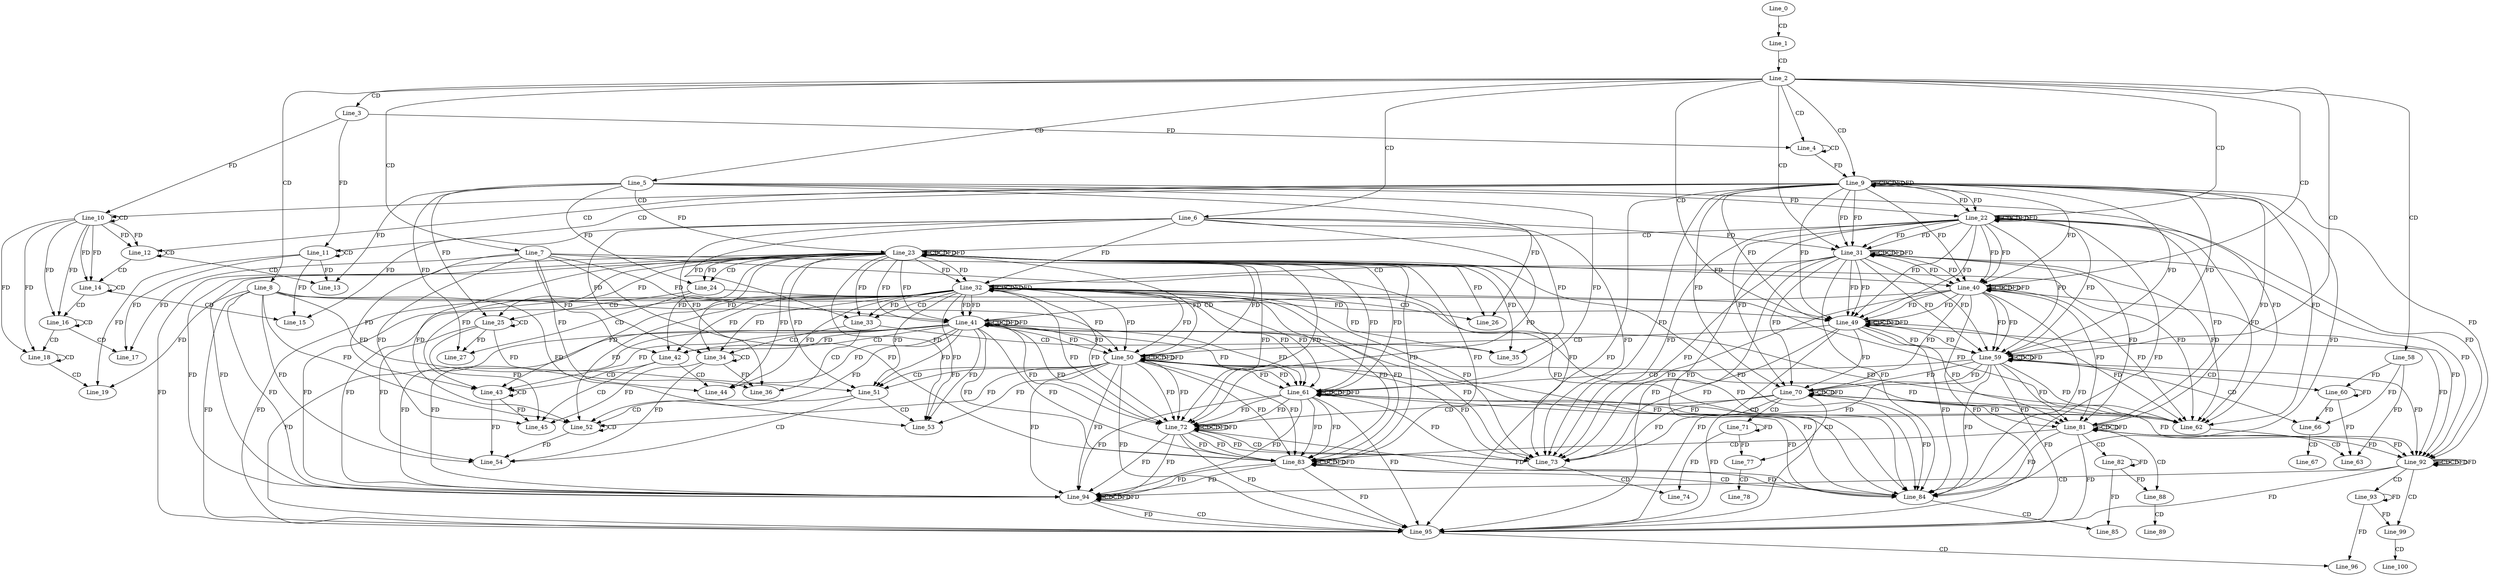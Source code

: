 digraph G {
  Line_0;
  Line_1;
  Line_2;
  Line_3;
  Line_4;
  Line_4;
  Line_5;
  Line_6;
  Line_7;
  Line_8;
  Line_9;
  Line_9;
  Line_9;
  Line_10;
  Line_10;
  Line_11;
  Line_11;
  Line_12;
  Line_12;
  Line_13;
  Line_14;
  Line_14;
  Line_15;
  Line_16;
  Line_16;
  Line_17;
  Line_18;
  Line_18;
  Line_19;
  Line_22;
  Line_22;
  Line_22;
  Line_22;
  Line_23;
  Line_23;
  Line_23;
  Line_23;
  Line_24;
  Line_24;
  Line_24;
  Line_25;
  Line_25;
  Line_26;
  Line_26;
  Line_27;
  Line_31;
  Line_31;
  Line_31;
  Line_31;
  Line_32;
  Line_32;
  Line_32;
  Line_32;
  Line_33;
  Line_33;
  Line_33;
  Line_34;
  Line_34;
  Line_35;
  Line_35;
  Line_36;
  Line_40;
  Line_40;
  Line_40;
  Line_40;
  Line_41;
  Line_41;
  Line_41;
  Line_41;
  Line_42;
  Line_42;
  Line_42;
  Line_43;
  Line_43;
  Line_44;
  Line_44;
  Line_45;
  Line_49;
  Line_49;
  Line_49;
  Line_49;
  Line_50;
  Line_50;
  Line_50;
  Line_50;
  Line_51;
  Line_51;
  Line_51;
  Line_52;
  Line_52;
  Line_53;
  Line_53;
  Line_54;
  Line_58;
  Line_59;
  Line_59;
  Line_59;
  Line_60;
  Line_61;
  Line_61;
  Line_61;
  Line_61;
  Line_62;
  Line_62;
  Line_63;
  Line_66;
  Line_67;
  Line_70;
  Line_70;
  Line_70;
  Line_71;
  Line_72;
  Line_72;
  Line_72;
  Line_72;
  Line_73;
  Line_73;
  Line_74;
  Line_77;
  Line_78;
  Line_81;
  Line_81;
  Line_81;
  Line_82;
  Line_83;
  Line_83;
  Line_83;
  Line_83;
  Line_84;
  Line_84;
  Line_85;
  Line_88;
  Line_89;
  Line_92;
  Line_92;
  Line_92;
  Line_93;
  Line_94;
  Line_94;
  Line_94;
  Line_94;
  Line_95;
  Line_95;
  Line_96;
  Line_99;
  Line_100;
  Line_0 -> Line_1 [ label="CD" ];
  Line_1 -> Line_2 [ label="CD" ];
  Line_2 -> Line_3 [ label="CD" ];
  Line_2 -> Line_4 [ label="CD" ];
  Line_4 -> Line_4 [ label="CD" ];
  Line_3 -> Line_4 [ label="FD" ];
  Line_2 -> Line_5 [ label="CD" ];
  Line_2 -> Line_6 [ label="CD" ];
  Line_2 -> Line_7 [ label="CD" ];
  Line_2 -> Line_8 [ label="CD" ];
  Line_2 -> Line_9 [ label="CD" ];
  Line_9 -> Line_9 [ label="CD" ];
  Line_4 -> Line_9 [ label="FD" ];
  Line_9 -> Line_9 [ label="CD" ];
  Line_9 -> Line_9 [ label="FD" ];
  Line_9 -> Line_10 [ label="CD" ];
  Line_10 -> Line_10 [ label="CD" ];
  Line_3 -> Line_10 [ label="FD" ];
  Line_9 -> Line_11 [ label="CD" ];
  Line_11 -> Line_11 [ label="CD" ];
  Line_3 -> Line_11 [ label="FD" ];
  Line_9 -> Line_12 [ label="CD" ];
  Line_10 -> Line_12 [ label="FD" ];
  Line_12 -> Line_12 [ label="CD" ];
  Line_10 -> Line_12 [ label="FD" ];
  Line_12 -> Line_13 [ label="CD" ];
  Line_5 -> Line_13 [ label="FD" ];
  Line_11 -> Line_13 [ label="FD" ];
  Line_12 -> Line_14 [ label="CD" ];
  Line_10 -> Line_14 [ label="FD" ];
  Line_14 -> Line_14 [ label="CD" ];
  Line_10 -> Line_14 [ label="FD" ];
  Line_14 -> Line_15 [ label="CD" ];
  Line_6 -> Line_15 [ label="FD" ];
  Line_11 -> Line_15 [ label="FD" ];
  Line_14 -> Line_16 [ label="CD" ];
  Line_10 -> Line_16 [ label="FD" ];
  Line_16 -> Line_16 [ label="CD" ];
  Line_10 -> Line_16 [ label="FD" ];
  Line_16 -> Line_17 [ label="CD" ];
  Line_7 -> Line_17 [ label="FD" ];
  Line_11 -> Line_17 [ label="FD" ];
  Line_16 -> Line_18 [ label="CD" ];
  Line_10 -> Line_18 [ label="FD" ];
  Line_18 -> Line_18 [ label="CD" ];
  Line_10 -> Line_18 [ label="FD" ];
  Line_18 -> Line_19 [ label="CD" ];
  Line_8 -> Line_19 [ label="FD" ];
  Line_11 -> Line_19 [ label="FD" ];
  Line_2 -> Line_22 [ label="CD" ];
  Line_22 -> Line_22 [ label="CD" ];
  Line_9 -> Line_22 [ label="FD" ];
  Line_5 -> Line_22 [ label="FD" ];
  Line_22 -> Line_22 [ label="CD" ];
  Line_22 -> Line_22 [ label="FD" ];
  Line_9 -> Line_22 [ label="FD" ];
  Line_22 -> Line_23 [ label="CD" ];
  Line_23 -> Line_23 [ label="CD" ];
  Line_5 -> Line_23 [ label="FD" ];
  Line_23 -> Line_23 [ label="CD" ];
  Line_23 -> Line_23 [ label="FD" ];
  Line_23 -> Line_24 [ label="CD" ];
  Line_5 -> Line_24 [ label="FD" ];
  Line_23 -> Line_24 [ label="FD" ];
  Line_24 -> Line_25 [ label="CD" ];
  Line_25 -> Line_25 [ label="CD" ];
  Line_5 -> Line_25 [ label="FD" ];
  Line_23 -> Line_25 [ label="FD" ];
  Line_24 -> Line_26 [ label="CD" ];
  Line_5 -> Line_26 [ label="FD" ];
  Line_23 -> Line_26 [ label="FD" ];
  Line_24 -> Line_27 [ label="CD" ];
  Line_5 -> Line_27 [ label="FD" ];
  Line_25 -> Line_27 [ label="FD" ];
  Line_2 -> Line_31 [ label="CD" ];
  Line_31 -> Line_31 [ label="CD" ];
  Line_22 -> Line_31 [ label="FD" ];
  Line_9 -> Line_31 [ label="FD" ];
  Line_6 -> Line_31 [ label="FD" ];
  Line_31 -> Line_31 [ label="CD" ];
  Line_31 -> Line_31 [ label="FD" ];
  Line_22 -> Line_31 [ label="FD" ];
  Line_9 -> Line_31 [ label="FD" ];
  Line_31 -> Line_32 [ label="CD" ];
  Line_32 -> Line_32 [ label="CD" ];
  Line_23 -> Line_32 [ label="FD" ];
  Line_6 -> Line_32 [ label="FD" ];
  Line_32 -> Line_32 [ label="CD" ];
  Line_32 -> Line_32 [ label="FD" ];
  Line_23 -> Line_32 [ label="FD" ];
  Line_32 -> Line_33 [ label="CD" ];
  Line_6 -> Line_33 [ label="FD" ];
  Line_32 -> Line_33 [ label="FD" ];
  Line_23 -> Line_33 [ label="FD" ];
  Line_33 -> Line_34 [ label="CD" ];
  Line_34 -> Line_34 [ label="CD" ];
  Line_6 -> Line_34 [ label="FD" ];
  Line_32 -> Line_34 [ label="FD" ];
  Line_23 -> Line_34 [ label="FD" ];
  Line_33 -> Line_35 [ label="CD" ];
  Line_6 -> Line_35 [ label="FD" ];
  Line_32 -> Line_35 [ label="FD" ];
  Line_23 -> Line_35 [ label="FD" ];
  Line_33 -> Line_36 [ label="CD" ];
  Line_6 -> Line_36 [ label="FD" ];
  Line_34 -> Line_36 [ label="FD" ];
  Line_25 -> Line_36 [ label="FD" ];
  Line_2 -> Line_40 [ label="CD" ];
  Line_40 -> Line_40 [ label="CD" ];
  Line_31 -> Line_40 [ label="FD" ];
  Line_22 -> Line_40 [ label="FD" ];
  Line_9 -> Line_40 [ label="FD" ];
  Line_7 -> Line_40 [ label="FD" ];
  Line_40 -> Line_40 [ label="CD" ];
  Line_40 -> Line_40 [ label="FD" ];
  Line_31 -> Line_40 [ label="FD" ];
  Line_22 -> Line_40 [ label="FD" ];
  Line_9 -> Line_40 [ label="FD" ];
  Line_40 -> Line_41 [ label="CD" ];
  Line_41 -> Line_41 [ label="CD" ];
  Line_32 -> Line_41 [ label="FD" ];
  Line_23 -> Line_41 [ label="FD" ];
  Line_7 -> Line_41 [ label="FD" ];
  Line_41 -> Line_41 [ label="CD" ];
  Line_41 -> Line_41 [ label="FD" ];
  Line_32 -> Line_41 [ label="FD" ];
  Line_23 -> Line_41 [ label="FD" ];
  Line_41 -> Line_42 [ label="CD" ];
  Line_7 -> Line_42 [ label="FD" ];
  Line_41 -> Line_42 [ label="FD" ];
  Line_32 -> Line_42 [ label="FD" ];
  Line_23 -> Line_42 [ label="FD" ];
  Line_42 -> Line_43 [ label="CD" ];
  Line_43 -> Line_43 [ label="CD" ];
  Line_7 -> Line_43 [ label="FD" ];
  Line_41 -> Line_43 [ label="FD" ];
  Line_32 -> Line_43 [ label="FD" ];
  Line_23 -> Line_43 [ label="FD" ];
  Line_42 -> Line_44 [ label="CD" ];
  Line_7 -> Line_44 [ label="FD" ];
  Line_41 -> Line_44 [ label="FD" ];
  Line_32 -> Line_44 [ label="FD" ];
  Line_23 -> Line_44 [ label="FD" ];
  Line_42 -> Line_45 [ label="CD" ];
  Line_7 -> Line_45 [ label="FD" ];
  Line_43 -> Line_45 [ label="FD" ];
  Line_34 -> Line_45 [ label="FD" ];
  Line_25 -> Line_45 [ label="FD" ];
  Line_2 -> Line_49 [ label="CD" ];
  Line_49 -> Line_49 [ label="CD" ];
  Line_40 -> Line_49 [ label="FD" ];
  Line_31 -> Line_49 [ label="FD" ];
  Line_22 -> Line_49 [ label="FD" ];
  Line_9 -> Line_49 [ label="FD" ];
  Line_8 -> Line_49 [ label="FD" ];
  Line_49 -> Line_49 [ label="CD" ];
  Line_49 -> Line_49 [ label="FD" ];
  Line_40 -> Line_49 [ label="FD" ];
  Line_31 -> Line_49 [ label="FD" ];
  Line_22 -> Line_49 [ label="FD" ];
  Line_9 -> Line_49 [ label="FD" ];
  Line_49 -> Line_50 [ label="CD" ];
  Line_50 -> Line_50 [ label="CD" ];
  Line_41 -> Line_50 [ label="FD" ];
  Line_32 -> Line_50 [ label="FD" ];
  Line_23 -> Line_50 [ label="FD" ];
  Line_8 -> Line_50 [ label="FD" ];
  Line_50 -> Line_50 [ label="CD" ];
  Line_50 -> Line_50 [ label="FD" ];
  Line_41 -> Line_50 [ label="FD" ];
  Line_32 -> Line_50 [ label="FD" ];
  Line_23 -> Line_50 [ label="FD" ];
  Line_50 -> Line_51 [ label="CD" ];
  Line_8 -> Line_51 [ label="FD" ];
  Line_50 -> Line_51 [ label="FD" ];
  Line_41 -> Line_51 [ label="FD" ];
  Line_32 -> Line_51 [ label="FD" ];
  Line_23 -> Line_51 [ label="FD" ];
  Line_51 -> Line_52 [ label="CD" ];
  Line_52 -> Line_52 [ label="CD" ];
  Line_8 -> Line_52 [ label="FD" ];
  Line_50 -> Line_52 [ label="FD" ];
  Line_41 -> Line_52 [ label="FD" ];
  Line_32 -> Line_52 [ label="FD" ];
  Line_23 -> Line_52 [ label="FD" ];
  Line_51 -> Line_53 [ label="CD" ];
  Line_8 -> Line_53 [ label="FD" ];
  Line_50 -> Line_53 [ label="FD" ];
  Line_41 -> Line_53 [ label="FD" ];
  Line_32 -> Line_53 [ label="FD" ];
  Line_23 -> Line_53 [ label="FD" ];
  Line_51 -> Line_54 [ label="CD" ];
  Line_8 -> Line_54 [ label="FD" ];
  Line_52 -> Line_54 [ label="FD" ];
  Line_43 -> Line_54 [ label="FD" ];
  Line_34 -> Line_54 [ label="FD" ];
  Line_25 -> Line_54 [ label="FD" ];
  Line_2 -> Line_58 [ label="CD" ];
  Line_2 -> Line_59 [ label="CD" ];
  Line_59 -> Line_59 [ label="CD" ];
  Line_49 -> Line_59 [ label="FD" ];
  Line_40 -> Line_59 [ label="FD" ];
  Line_31 -> Line_59 [ label="FD" ];
  Line_22 -> Line_59 [ label="FD" ];
  Line_9 -> Line_59 [ label="FD" ];
  Line_59 -> Line_59 [ label="CD" ];
  Line_59 -> Line_59 [ label="FD" ];
  Line_49 -> Line_59 [ label="FD" ];
  Line_40 -> Line_59 [ label="FD" ];
  Line_31 -> Line_59 [ label="FD" ];
  Line_22 -> Line_59 [ label="FD" ];
  Line_9 -> Line_59 [ label="FD" ];
  Line_59 -> Line_60 [ label="CD" ];
  Line_60 -> Line_60 [ label="FD" ];
  Line_58 -> Line_60 [ label="FD" ];
  Line_59 -> Line_61 [ label="CD" ];
  Line_61 -> Line_61 [ label="CD" ];
  Line_50 -> Line_61 [ label="FD" ];
  Line_41 -> Line_61 [ label="FD" ];
  Line_32 -> Line_61 [ label="FD" ];
  Line_23 -> Line_61 [ label="FD" ];
  Line_5 -> Line_61 [ label="FD" ];
  Line_61 -> Line_61 [ label="CD" ];
  Line_61 -> Line_61 [ label="FD" ];
  Line_50 -> Line_61 [ label="FD" ];
  Line_41 -> Line_61 [ label="FD" ];
  Line_32 -> Line_61 [ label="FD" ];
  Line_23 -> Line_61 [ label="FD" ];
  Line_61 -> Line_62 [ label="CD" ];
  Line_59 -> Line_62 [ label="FD" ];
  Line_49 -> Line_62 [ label="FD" ];
  Line_40 -> Line_62 [ label="FD" ];
  Line_31 -> Line_62 [ label="FD" ];
  Line_22 -> Line_62 [ label="FD" ];
  Line_9 -> Line_62 [ label="FD" ];
  Line_5 -> Line_62 [ label="FD" ];
  Line_61 -> Line_62 [ label="FD" ];
  Line_50 -> Line_62 [ label="FD" ];
  Line_41 -> Line_62 [ label="FD" ];
  Line_32 -> Line_62 [ label="FD" ];
  Line_23 -> Line_62 [ label="FD" ];
  Line_62 -> Line_63 [ label="CD" ];
  Line_60 -> Line_63 [ label="FD" ];
  Line_58 -> Line_63 [ label="FD" ];
  Line_59 -> Line_66 [ label="CD" ];
  Line_60 -> Line_66 [ label="FD" ];
  Line_58 -> Line_66 [ label="FD" ];
  Line_66 -> Line_67 [ label="CD" ];
  Line_70 -> Line_70 [ label="CD" ];
  Line_59 -> Line_70 [ label="FD" ];
  Line_70 -> Line_70 [ label="CD" ];
  Line_70 -> Line_70 [ label="FD" ];
  Line_59 -> Line_70 [ label="FD" ];
  Line_49 -> Line_70 [ label="FD" ];
  Line_40 -> Line_70 [ label="FD" ];
  Line_31 -> Line_70 [ label="FD" ];
  Line_22 -> Line_70 [ label="FD" ];
  Line_9 -> Line_70 [ label="FD" ];
  Line_70 -> Line_71 [ label="CD" ];
  Line_71 -> Line_71 [ label="FD" ];
  Line_70 -> Line_72 [ label="CD" ];
  Line_72 -> Line_72 [ label="CD" ];
  Line_61 -> Line_72 [ label="FD" ];
  Line_50 -> Line_72 [ label="FD" ];
  Line_41 -> Line_72 [ label="FD" ];
  Line_32 -> Line_72 [ label="FD" ];
  Line_23 -> Line_72 [ label="FD" ];
  Line_6 -> Line_72 [ label="FD" ];
  Line_72 -> Line_72 [ label="CD" ];
  Line_72 -> Line_72 [ label="FD" ];
  Line_61 -> Line_72 [ label="FD" ];
  Line_50 -> Line_72 [ label="FD" ];
  Line_41 -> Line_72 [ label="FD" ];
  Line_32 -> Line_72 [ label="FD" ];
  Line_23 -> Line_72 [ label="FD" ];
  Line_72 -> Line_73 [ label="CD" ];
  Line_70 -> Line_73 [ label="FD" ];
  Line_59 -> Line_73 [ label="FD" ];
  Line_49 -> Line_73 [ label="FD" ];
  Line_40 -> Line_73 [ label="FD" ];
  Line_31 -> Line_73 [ label="FD" ];
  Line_22 -> Line_73 [ label="FD" ];
  Line_9 -> Line_73 [ label="FD" ];
  Line_6 -> Line_73 [ label="FD" ];
  Line_72 -> Line_73 [ label="FD" ];
  Line_61 -> Line_73 [ label="FD" ];
  Line_50 -> Line_73 [ label="FD" ];
  Line_41 -> Line_73 [ label="FD" ];
  Line_32 -> Line_73 [ label="FD" ];
  Line_23 -> Line_73 [ label="FD" ];
  Line_73 -> Line_74 [ label="CD" ];
  Line_71 -> Line_74 [ label="FD" ];
  Line_70 -> Line_77 [ label="CD" ];
  Line_71 -> Line_77 [ label="FD" ];
  Line_77 -> Line_78 [ label="CD" ];
  Line_81 -> Line_81 [ label="CD" ];
  Line_70 -> Line_81 [ label="FD" ];
  Line_81 -> Line_81 [ label="CD" ];
  Line_81 -> Line_81 [ label="FD" ];
  Line_70 -> Line_81 [ label="FD" ];
  Line_59 -> Line_81 [ label="FD" ];
  Line_49 -> Line_81 [ label="FD" ];
  Line_40 -> Line_81 [ label="FD" ];
  Line_31 -> Line_81 [ label="FD" ];
  Line_22 -> Line_81 [ label="FD" ];
  Line_9 -> Line_81 [ label="FD" ];
  Line_81 -> Line_82 [ label="CD" ];
  Line_82 -> Line_82 [ label="FD" ];
  Line_81 -> Line_83 [ label="CD" ];
  Line_83 -> Line_83 [ label="CD" ];
  Line_72 -> Line_83 [ label="FD" ];
  Line_61 -> Line_83 [ label="FD" ];
  Line_50 -> Line_83 [ label="FD" ];
  Line_41 -> Line_83 [ label="FD" ];
  Line_32 -> Line_83 [ label="FD" ];
  Line_23 -> Line_83 [ label="FD" ];
  Line_7 -> Line_83 [ label="FD" ];
  Line_83 -> Line_83 [ label="CD" ];
  Line_83 -> Line_83 [ label="FD" ];
  Line_72 -> Line_83 [ label="FD" ];
  Line_61 -> Line_83 [ label="FD" ];
  Line_50 -> Line_83 [ label="FD" ];
  Line_41 -> Line_83 [ label="FD" ];
  Line_32 -> Line_83 [ label="FD" ];
  Line_23 -> Line_83 [ label="FD" ];
  Line_83 -> Line_84 [ label="CD" ];
  Line_81 -> Line_84 [ label="FD" ];
  Line_70 -> Line_84 [ label="FD" ];
  Line_59 -> Line_84 [ label="FD" ];
  Line_49 -> Line_84 [ label="FD" ];
  Line_40 -> Line_84 [ label="FD" ];
  Line_31 -> Line_84 [ label="FD" ];
  Line_22 -> Line_84 [ label="FD" ];
  Line_9 -> Line_84 [ label="FD" ];
  Line_7 -> Line_84 [ label="FD" ];
  Line_83 -> Line_84 [ label="FD" ];
  Line_72 -> Line_84 [ label="FD" ];
  Line_61 -> Line_84 [ label="FD" ];
  Line_50 -> Line_84 [ label="FD" ];
  Line_41 -> Line_84 [ label="FD" ];
  Line_32 -> Line_84 [ label="FD" ];
  Line_23 -> Line_84 [ label="FD" ];
  Line_84 -> Line_85 [ label="CD" ];
  Line_82 -> Line_85 [ label="FD" ];
  Line_81 -> Line_88 [ label="CD" ];
  Line_82 -> Line_88 [ label="FD" ];
  Line_88 -> Line_89 [ label="CD" ];
  Line_92 -> Line_92 [ label="CD" ];
  Line_81 -> Line_92 [ label="FD" ];
  Line_92 -> Line_92 [ label="CD" ];
  Line_92 -> Line_92 [ label="FD" ];
  Line_81 -> Line_92 [ label="FD" ];
  Line_70 -> Line_92 [ label="FD" ];
  Line_59 -> Line_92 [ label="FD" ];
  Line_49 -> Line_92 [ label="FD" ];
  Line_40 -> Line_92 [ label="FD" ];
  Line_31 -> Line_92 [ label="FD" ];
  Line_22 -> Line_92 [ label="FD" ];
  Line_9 -> Line_92 [ label="FD" ];
  Line_92 -> Line_93 [ label="CD" ];
  Line_93 -> Line_93 [ label="FD" ];
  Line_92 -> Line_94 [ label="CD" ];
  Line_94 -> Line_94 [ label="CD" ];
  Line_83 -> Line_94 [ label="FD" ];
  Line_72 -> Line_94 [ label="FD" ];
  Line_61 -> Line_94 [ label="FD" ];
  Line_50 -> Line_94 [ label="FD" ];
  Line_41 -> Line_94 [ label="FD" ];
  Line_32 -> Line_94 [ label="FD" ];
  Line_23 -> Line_94 [ label="FD" ];
  Line_8 -> Line_94 [ label="FD" ];
  Line_94 -> Line_94 [ label="CD" ];
  Line_94 -> Line_94 [ label="FD" ];
  Line_83 -> Line_94 [ label="FD" ];
  Line_72 -> Line_94 [ label="FD" ];
  Line_61 -> Line_94 [ label="FD" ];
  Line_50 -> Line_94 [ label="FD" ];
  Line_41 -> Line_94 [ label="FD" ];
  Line_32 -> Line_94 [ label="FD" ];
  Line_23 -> Line_94 [ label="FD" ];
  Line_94 -> Line_95 [ label="CD" ];
  Line_92 -> Line_95 [ label="FD" ];
  Line_81 -> Line_95 [ label="FD" ];
  Line_70 -> Line_95 [ label="FD" ];
  Line_59 -> Line_95 [ label="FD" ];
  Line_49 -> Line_95 [ label="FD" ];
  Line_40 -> Line_95 [ label="FD" ];
  Line_31 -> Line_95 [ label="FD" ];
  Line_22 -> Line_95 [ label="FD" ];
  Line_9 -> Line_95 [ label="FD" ];
  Line_8 -> Line_95 [ label="FD" ];
  Line_94 -> Line_95 [ label="FD" ];
  Line_83 -> Line_95 [ label="FD" ];
  Line_72 -> Line_95 [ label="FD" ];
  Line_61 -> Line_95 [ label="FD" ];
  Line_50 -> Line_95 [ label="FD" ];
  Line_41 -> Line_95 [ label="FD" ];
  Line_32 -> Line_95 [ label="FD" ];
  Line_23 -> Line_95 [ label="FD" ];
  Line_95 -> Line_96 [ label="CD" ];
  Line_93 -> Line_96 [ label="FD" ];
  Line_92 -> Line_99 [ label="CD" ];
  Line_93 -> Line_99 [ label="FD" ];
  Line_99 -> Line_100 [ label="CD" ];
  Line_9 -> Line_9 [ label="FD" ];
  Line_22 -> Line_22 [ label="FD" ];
  Line_23 -> Line_23 [ label="FD" ];
  Line_31 -> Line_31 [ label="FD" ];
  Line_32 -> Line_32 [ label="FD" ];
  Line_40 -> Line_40 [ label="FD" ];
  Line_41 -> Line_41 [ label="FD" ];
  Line_49 -> Line_49 [ label="FD" ];
  Line_50 -> Line_50 [ label="FD" ];
  Line_61 -> Line_61 [ label="FD" ];
  Line_72 -> Line_72 [ label="FD" ];
  Line_83 -> Line_83 [ label="FD" ];
  Line_92 -> Line_92 [ label="FD" ];
  Line_94 -> Line_94 [ label="FD" ];
}

